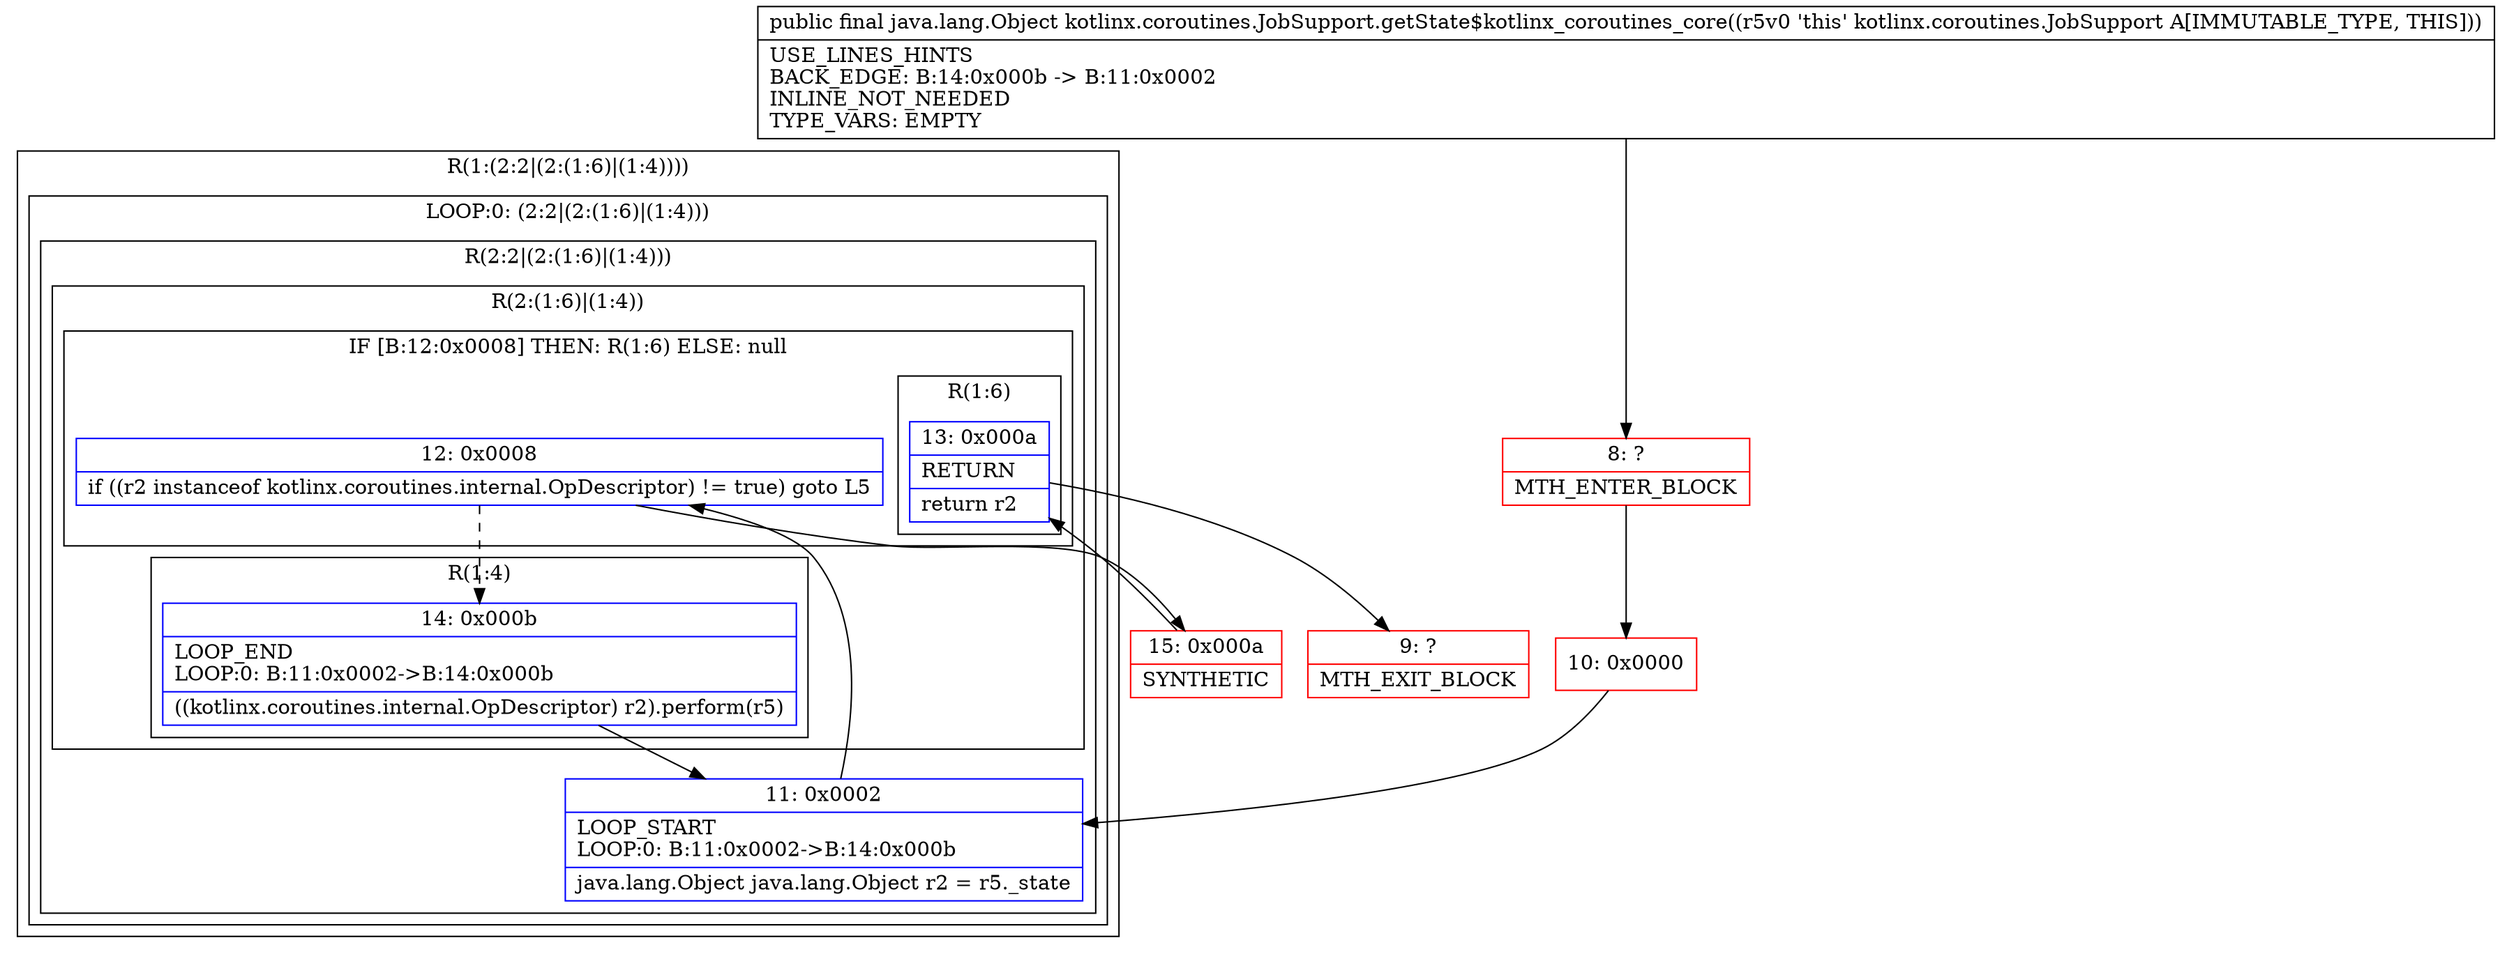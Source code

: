 digraph "CFG forkotlinx.coroutines.JobSupport.getState$kotlinx_coroutines_core()Ljava\/lang\/Object;" {
subgraph cluster_Region_1453755014 {
label = "R(1:(2:2|(2:(1:6)|(1:4))))";
node [shape=record,color=blue];
subgraph cluster_LoopRegion_1259844256 {
label = "LOOP:0: (2:2|(2:(1:6)|(1:4)))";
node [shape=record,color=blue];
subgraph cluster_Region_1966708226 {
label = "R(2:2|(2:(1:6)|(1:4)))";
node [shape=record,color=blue];
Node_11 [shape=record,label="{11\:\ 0x0002|LOOP_START\lLOOP:0: B:11:0x0002\-\>B:14:0x000b\l|java.lang.Object java.lang.Object r2 = r5._state\l}"];
subgraph cluster_Region_34784918 {
label = "R(2:(1:6)|(1:4))";
node [shape=record,color=blue];
subgraph cluster_IfRegion_594514556 {
label = "IF [B:12:0x0008] THEN: R(1:6) ELSE: null";
node [shape=record,color=blue];
Node_12 [shape=record,label="{12\:\ 0x0008|if ((r2 instanceof kotlinx.coroutines.internal.OpDescriptor) != true) goto L5\l}"];
subgraph cluster_Region_1543436927 {
label = "R(1:6)";
node [shape=record,color=blue];
Node_13 [shape=record,label="{13\:\ 0x000a|RETURN\l|return r2\l}"];
}
}
subgraph cluster_Region_465298902 {
label = "R(1:4)";
node [shape=record,color=blue];
Node_14 [shape=record,label="{14\:\ 0x000b|LOOP_END\lLOOP:0: B:11:0x0002\-\>B:14:0x000b\l|((kotlinx.coroutines.internal.OpDescriptor) r2).perform(r5)\l}"];
}
}
}
}
}
Node_8 [shape=record,color=red,label="{8\:\ ?|MTH_ENTER_BLOCK\l}"];
Node_10 [shape=record,color=red,label="{10\:\ 0x0000}"];
Node_15 [shape=record,color=red,label="{15\:\ 0x000a|SYNTHETIC\l}"];
Node_9 [shape=record,color=red,label="{9\:\ ?|MTH_EXIT_BLOCK\l}"];
MethodNode[shape=record,label="{public final java.lang.Object kotlinx.coroutines.JobSupport.getState$kotlinx_coroutines_core((r5v0 'this' kotlinx.coroutines.JobSupport A[IMMUTABLE_TYPE, THIS]))  | USE_LINES_HINTS\lBACK_EDGE: B:14:0x000b \-\> B:11:0x0002\lINLINE_NOT_NEEDED\lTYPE_VARS: EMPTY\l}"];
MethodNode -> Node_8;Node_11 -> Node_12;
Node_12 -> Node_14[style=dashed];
Node_12 -> Node_15;
Node_13 -> Node_9;
Node_14 -> Node_11;
Node_8 -> Node_10;
Node_10 -> Node_11;
Node_15 -> Node_13;
}

